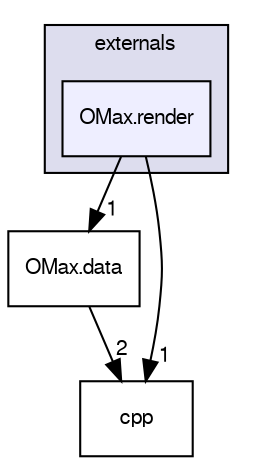 digraph G {
  bgcolor=transparent;
  compound=true
  node [ fontsize="10", fontname="FreeSans"];
  edge [ labelfontsize="10", labelfontname="FreeSans"];
  subgraph clusterdir_5d3bd0992c8e2bd4ed44d76072fb2e08 {
    graph [ bgcolor="#ddddee", pencolor="black", label="externals" fontname="FreeSans", fontsize="10", URL="dir_5d3bd0992c8e2bd4ed44d76072fb2e08.html"]
  dir_3caf66f3bfd8640dff182806dc5f5a15 [shape=box, label="OMax.render", style="filled", fillcolor="#eeeeff", pencolor="black", URL="dir_3caf66f3bfd8640dff182806dc5f5a15.html"];
  }
  dir_fcead808c64ab39e8f0eaefa2dea8007 [shape=box label="OMax.data" URL="dir_fcead808c64ab39e8f0eaefa2dea8007.html"];
  dir_dee79334267afcd35a7e019c8245e3a8 [shape=box label="cpp" URL="dir_dee79334267afcd35a7e019c8245e3a8.html"];
  dir_fcead808c64ab39e8f0eaefa2dea8007->dir_dee79334267afcd35a7e019c8245e3a8 [headlabel="2", labeldistance=1.5 headhref="dir_000005_000012.html"];
  dir_3caf66f3bfd8640dff182806dc5f5a15->dir_fcead808c64ab39e8f0eaefa2dea8007 [headlabel="1", labeldistance=1.5 headhref="dir_000009_000005.html"];
  dir_3caf66f3bfd8640dff182806dc5f5a15->dir_dee79334267afcd35a7e019c8245e3a8 [headlabel="1", labeldistance=1.5 headhref="dir_000009_000012.html"];
}
